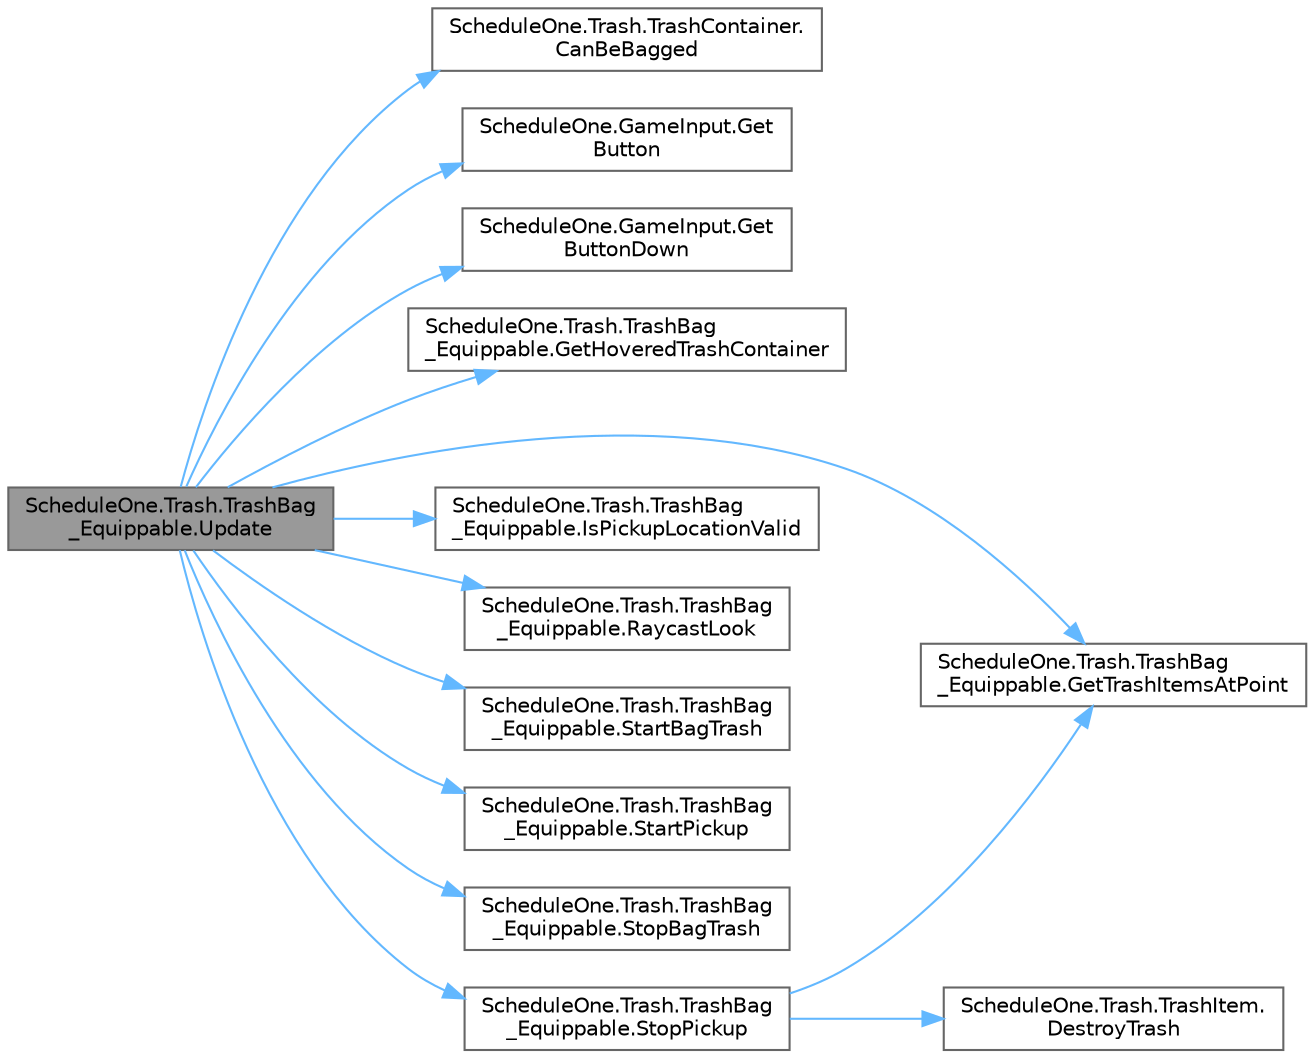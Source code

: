 digraph "ScheduleOne.Trash.TrashBag_Equippable.Update"
{
 // LATEX_PDF_SIZE
  bgcolor="transparent";
  edge [fontname=Helvetica,fontsize=10,labelfontname=Helvetica,labelfontsize=10];
  node [fontname=Helvetica,fontsize=10,shape=box,height=0.2,width=0.4];
  rankdir="LR";
  Node1 [id="Node000001",label="ScheduleOne.Trash.TrashBag\l_Equippable.Update",height=0.2,width=0.4,color="gray40", fillcolor="grey60", style="filled", fontcolor="black",tooltip=" "];
  Node1 -> Node2 [id="edge1_Node000001_Node000002",color="steelblue1",style="solid",tooltip=" "];
  Node2 [id="Node000002",label="ScheduleOne.Trash.TrashContainer.\lCanBeBagged",height=0.2,width=0.4,color="grey40", fillcolor="white", style="filled",URL="$class_schedule_one_1_1_trash_1_1_trash_container.html#af6a68a963fa91576825b67ecf92ba943",tooltip=" "];
  Node1 -> Node3 [id="edge2_Node000001_Node000003",color="steelblue1",style="solid",tooltip=" "];
  Node3 [id="Node000003",label="ScheduleOne.GameInput.Get\lButton",height=0.2,width=0.4,color="grey40", fillcolor="white", style="filled",URL="$class_schedule_one_1_1_game_input.html#a82ccf8c0156e81f595f0315a5f8f1e5a",tooltip=" "];
  Node1 -> Node4 [id="edge3_Node000001_Node000004",color="steelblue1",style="solid",tooltip=" "];
  Node4 [id="Node000004",label="ScheduleOne.GameInput.Get\lButtonDown",height=0.2,width=0.4,color="grey40", fillcolor="white", style="filled",URL="$class_schedule_one_1_1_game_input.html#a5ad7f37345fd9db31ecd2d23229ee8e3",tooltip=" "];
  Node1 -> Node5 [id="edge4_Node000001_Node000005",color="steelblue1",style="solid",tooltip=" "];
  Node5 [id="Node000005",label="ScheduleOne.Trash.TrashBag\l_Equippable.GetHoveredTrashContainer",height=0.2,width=0.4,color="grey40", fillcolor="white", style="filled",URL="$class_schedule_one_1_1_trash_1_1_trash_bag___equippable.html#ab1738f5fbfac6763106e0a017dae7cc9",tooltip=" "];
  Node1 -> Node6 [id="edge5_Node000001_Node000006",color="steelblue1",style="solid",tooltip=" "];
  Node6 [id="Node000006",label="ScheduleOne.Trash.TrashBag\l_Equippable.GetTrashItemsAtPoint",height=0.2,width=0.4,color="grey40", fillcolor="white", style="filled",URL="$class_schedule_one_1_1_trash_1_1_trash_bag___equippable.html#ae93f1fb8af6114a162fb4b03d5fe77de",tooltip=" "];
  Node1 -> Node7 [id="edge6_Node000001_Node000007",color="steelblue1",style="solid",tooltip=" "];
  Node7 [id="Node000007",label="ScheduleOne.Trash.TrashBag\l_Equippable.IsPickupLocationValid",height=0.2,width=0.4,color="grey40", fillcolor="white", style="filled",URL="$class_schedule_one_1_1_trash_1_1_trash_bag___equippable.html#a9ba8579530ab757390acc4dafb7d8e7c",tooltip=" "];
  Node1 -> Node8 [id="edge7_Node000001_Node000008",color="steelblue1",style="solid",tooltip=" "];
  Node8 [id="Node000008",label="ScheduleOne.Trash.TrashBag\l_Equippable.RaycastLook",height=0.2,width=0.4,color="grey40", fillcolor="white", style="filled",URL="$class_schedule_one_1_1_trash_1_1_trash_bag___equippable.html#a83436e0db3c4fdbace7616838952108b",tooltip=" "];
  Node1 -> Node9 [id="edge8_Node000001_Node000009",color="steelblue1",style="solid",tooltip=" "];
  Node9 [id="Node000009",label="ScheduleOne.Trash.TrashBag\l_Equippable.StartBagTrash",height=0.2,width=0.4,color="grey40", fillcolor="white", style="filled",URL="$class_schedule_one_1_1_trash_1_1_trash_bag___equippable.html#a99f2a895d6ec3b80fccfb174dff1520a",tooltip=" "];
  Node1 -> Node10 [id="edge9_Node000001_Node000010",color="steelblue1",style="solid",tooltip=" "];
  Node10 [id="Node000010",label="ScheduleOne.Trash.TrashBag\l_Equippable.StartPickup",height=0.2,width=0.4,color="grey40", fillcolor="white", style="filled",URL="$class_schedule_one_1_1_trash_1_1_trash_bag___equippable.html#a35363d08c0251c3ddb2cea46d285cbb0",tooltip=" "];
  Node1 -> Node11 [id="edge10_Node000001_Node000011",color="steelblue1",style="solid",tooltip=" "];
  Node11 [id="Node000011",label="ScheduleOne.Trash.TrashBag\l_Equippable.StopBagTrash",height=0.2,width=0.4,color="grey40", fillcolor="white", style="filled",URL="$class_schedule_one_1_1_trash_1_1_trash_bag___equippable.html#ac65dfb9564fb9d936a2b1c5a68058971",tooltip=" "];
  Node1 -> Node12 [id="edge11_Node000001_Node000012",color="steelblue1",style="solid",tooltip=" "];
  Node12 [id="Node000012",label="ScheduleOne.Trash.TrashBag\l_Equippable.StopPickup",height=0.2,width=0.4,color="grey40", fillcolor="white", style="filled",URL="$class_schedule_one_1_1_trash_1_1_trash_bag___equippable.html#aa19c59918672503323aff57db5903820",tooltip=" "];
  Node12 -> Node13 [id="edge12_Node000012_Node000013",color="steelblue1",style="solid",tooltip=" "];
  Node13 [id="Node000013",label="ScheduleOne.Trash.TrashItem.\lDestroyTrash",height=0.2,width=0.4,color="grey40", fillcolor="white", style="filled",URL="$class_schedule_one_1_1_trash_1_1_trash_item.html#adcd7619fd5a8880b32f4cc7e30cf46f0",tooltip=" "];
  Node12 -> Node6 [id="edge13_Node000012_Node000006",color="steelblue1",style="solid",tooltip=" "];
}
